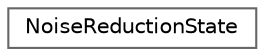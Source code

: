 digraph "Graphical Class Hierarchy"
{
 // LATEX_PDF_SIZE
  bgcolor="transparent";
  edge [fontname=Helvetica,fontsize=10,labelfontname=Helvetica,labelfontsize=10];
  node [fontname=Helvetica,fontsize=10,shape=box,height=0.2,width=0.4];
  rankdir="LR";
  Node0 [id="Node000000",label="NoiseReductionState",height=0.2,width=0.4,color="grey40", fillcolor="white", style="filled",URL="$struct_noise_reduction_state.html",tooltip=" "];
}
